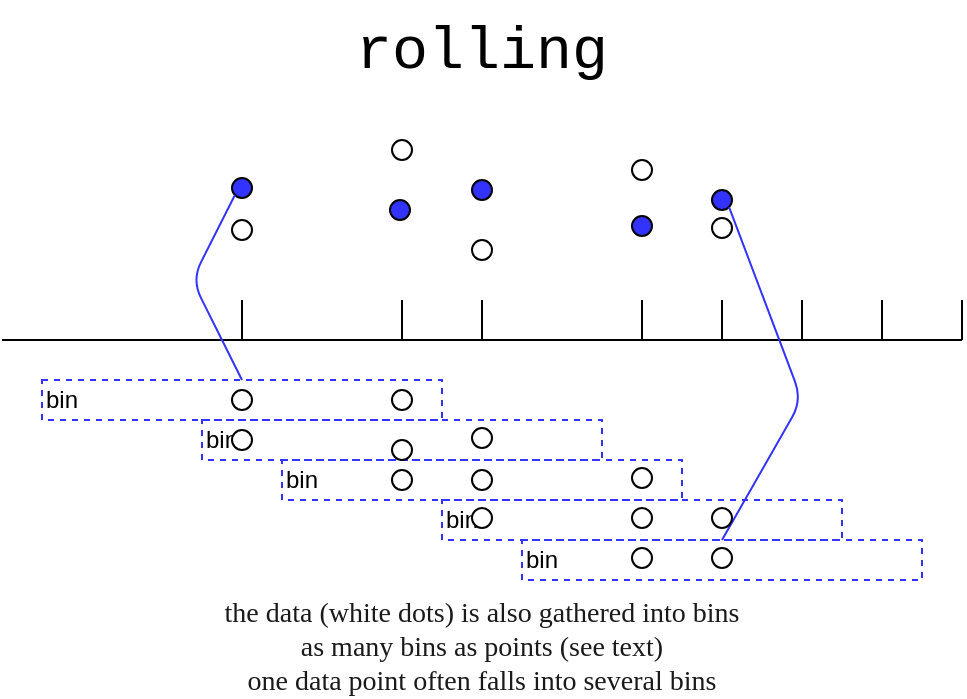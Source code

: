 <mxfile>
    <diagram id="GY3ORiCnf8cUA9PGGPgR" name="Page-1">
        <mxGraphModel dx="1193" dy="836" grid="1" gridSize="5" guides="1" tooltips="1" connect="1" arrows="1" fold="1" page="1" pageScale="1" pageWidth="827" pageHeight="1169" math="0" shadow="0">
            <root>
                <mxCell id="0"/>
                <mxCell id="1" parent="0"/>
                <mxCell id="2" value="" style="endArrow=none;html=1;" parent="1" edge="1">
                    <mxGeometry width="50" height="50" relative="1" as="geometry">
                        <mxPoint x="80" y="320" as="sourcePoint"/>
                        <mxPoint x="560" y="320" as="targetPoint"/>
                    </mxGeometry>
                </mxCell>
                <mxCell id="4" value="" style="ellipse;whiteSpace=wrap;html=1;" parent="1" vertex="1">
                    <mxGeometry x="395" y="230" width="10" height="10" as="geometry"/>
                </mxCell>
                <mxCell id="7" value="" style="endArrow=none;html=1;" parent="1" edge="1">
                    <mxGeometry width="50" height="50" relative="1" as="geometry">
                        <mxPoint x="280" y="320" as="sourcePoint"/>
                        <mxPoint x="280" y="300" as="targetPoint"/>
                    </mxGeometry>
                </mxCell>
                <mxCell id="8" value="" style="endArrow=none;html=1;" parent="1" edge="1">
                    <mxGeometry width="50" height="50" relative="1" as="geometry">
                        <mxPoint x="400" y="320" as="sourcePoint"/>
                        <mxPoint x="400" y="300" as="targetPoint"/>
                    </mxGeometry>
                </mxCell>
                <mxCell id="9" value="" style="endArrow=none;html=1;" parent="1" edge="1">
                    <mxGeometry width="50" height="50" relative="1" as="geometry">
                        <mxPoint x="480" y="320" as="sourcePoint"/>
                        <mxPoint x="480" y="300" as="targetPoint"/>
                    </mxGeometry>
                </mxCell>
                <mxCell id="14" value="" style="ellipse;whiteSpace=wrap;html=1;" parent="1" vertex="1">
                    <mxGeometry x="195" y="260" width="10" height="10" as="geometry"/>
                </mxCell>
                <mxCell id="19" value="" style="ellipse;whiteSpace=wrap;html=1;" parent="1" vertex="1">
                    <mxGeometry x="315" y="270" width="10" height="10" as="geometry"/>
                </mxCell>
                <mxCell id="43" value="bin" style="text;html=1;strokeColor=#3333FF;fillColor=none;align=left;verticalAlign=middle;whiteSpace=wrap;rounded=0;dashed=1;" parent="1" vertex="1">
                    <mxGeometry x="100" y="340" width="200" height="20" as="geometry"/>
                </mxCell>
                <mxCell id="49" value="&lt;font face=&quot;Courier New&quot; style=&quot;font-size: 30px&quot;&gt;rolling&lt;/font&gt;" style="text;html=1;strokeColor=none;fillColor=none;align=center;verticalAlign=middle;whiteSpace=wrap;rounded=0;dashed=1;" parent="1" vertex="1">
                    <mxGeometry x="240" y="150" width="160" height="50" as="geometry"/>
                </mxCell>
                <mxCell id="50" value="the data (white dots) is also gathered into bins&#10;as many bins as points (see text)&#10;one data point often falls into several bins" style="text;strokeColor=none;fillColor=none;align=center;verticalAlign=middle;whiteSpace=wrap;rounded=0;dashed=1;fontFamily=Comic Sans MS;fontSize=14;fontColor=#1A1A1A;" parent="1" vertex="1">
                    <mxGeometry x="115" y="450" width="410" height="47" as="geometry"/>
                </mxCell>
                <mxCell id="62" value="" style="endArrow=none;html=1;" edge="1" parent="1">
                    <mxGeometry width="50" height="50" relative="1" as="geometry">
                        <mxPoint x="200" y="320" as="sourcePoint"/>
                        <mxPoint x="200" y="300" as="targetPoint"/>
                    </mxGeometry>
                </mxCell>
                <mxCell id="64" value="" style="endArrow=none;html=1;" edge="1" parent="1">
                    <mxGeometry width="50" height="50" relative="1" as="geometry">
                        <mxPoint x="320" y="320" as="sourcePoint"/>
                        <mxPoint x="320" y="300" as="targetPoint"/>
                    </mxGeometry>
                </mxCell>
                <mxCell id="66" value="" style="endArrow=none;html=1;" edge="1" parent="1">
                    <mxGeometry width="50" height="50" relative="1" as="geometry">
                        <mxPoint x="440" y="320" as="sourcePoint"/>
                        <mxPoint x="440" y="300" as="targetPoint"/>
                    </mxGeometry>
                </mxCell>
                <mxCell id="67" value="" style="endArrow=none;html=1;" edge="1" parent="1">
                    <mxGeometry width="50" height="50" relative="1" as="geometry">
                        <mxPoint x="520" y="320" as="sourcePoint"/>
                        <mxPoint x="520" y="300" as="targetPoint"/>
                    </mxGeometry>
                </mxCell>
                <mxCell id="68" value="" style="endArrow=none;html=1;" edge="1" parent="1">
                    <mxGeometry width="50" height="50" relative="1" as="geometry">
                        <mxPoint x="560" y="320" as="sourcePoint"/>
                        <mxPoint x="560" y="300" as="targetPoint"/>
                    </mxGeometry>
                </mxCell>
                <mxCell id="69" value="" style="ellipse;whiteSpace=wrap;html=1;" vertex="1" parent="1">
                    <mxGeometry x="435" y="259" width="10" height="10" as="geometry"/>
                </mxCell>
                <mxCell id="70" value="" style="ellipse;whiteSpace=wrap;html=1;" vertex="1" parent="1">
                    <mxGeometry x="275" y="220" width="10" height="10" as="geometry"/>
                </mxCell>
                <mxCell id="72" value="" style="ellipse;whiteSpace=wrap;html=1;fillColor=#3333FF;" vertex="1" parent="1">
                    <mxGeometry x="395" y="258" width="10" height="10" as="geometry"/>
                </mxCell>
                <mxCell id="80" value="" style="ellipse;whiteSpace=wrap;html=1;fillColor=#3333FF;" vertex="1" parent="1">
                    <mxGeometry x="435" y="245" width="10" height="10" as="geometry"/>
                </mxCell>
                <mxCell id="81" value="" style="ellipse;whiteSpace=wrap;html=1;fillColor=#3333FF;" vertex="1" parent="1">
                    <mxGeometry x="195" y="239" width="10" height="10" as="geometry"/>
                </mxCell>
                <mxCell id="83" value="" style="ellipse;whiteSpace=wrap;html=1;fillColor=#3333FF;" vertex="1" parent="1">
                    <mxGeometry x="274" y="250" width="10" height="10" as="geometry"/>
                </mxCell>
                <mxCell id="84" value="" style="ellipse;whiteSpace=wrap;html=1;fillColor=#3333FF;" vertex="1" parent="1">
                    <mxGeometry x="315" y="240" width="10" height="10" as="geometry"/>
                </mxCell>
                <mxCell id="85" value="" style="endArrow=none;html=1;exitX=0;exitY=0;exitDx=0;exitDy=0;strokeColor=#3333FF;entryX=0;entryY=1;entryDx=0;entryDy=0;" edge="1" parent="1" target="81">
                    <mxGeometry width="50" height="50" relative="1" as="geometry">
                        <mxPoint x="200.0" y="340" as="sourcePoint"/>
                        <mxPoint x="196.464" y="248.536" as="targetPoint"/>
                        <Array as="points">
                            <mxPoint x="175" y="290"/>
                        </Array>
                    </mxGeometry>
                </mxCell>
                <mxCell id="87" value="" style="endArrow=none;html=1;exitX=0;exitY=0;exitDx=0;exitDy=0;strokeColor=#3333FF;entryX=1;entryY=1;entryDx=0;entryDy=0;" edge="1" parent="1" target="80">
                    <mxGeometry width="50" height="50" relative="1" as="geometry">
                        <mxPoint x="440.0" y="420" as="sourcePoint"/>
                        <mxPoint x="434.37" y="266.34" as="targetPoint"/>
                        <Array as="points">
                            <mxPoint x="480" y="350"/>
                        </Array>
                    </mxGeometry>
                </mxCell>
                <mxCell id="92" value="bin" style="text;html=1;strokeColor=#3333FF;fillColor=none;align=left;verticalAlign=middle;whiteSpace=wrap;rounded=0;dashed=1;" vertex="1" parent="1">
                    <mxGeometry x="180" y="360" width="200" height="20" as="geometry"/>
                </mxCell>
                <mxCell id="93" value="bin" style="text;html=1;strokeColor=#3333FF;fillColor=none;align=left;verticalAlign=middle;whiteSpace=wrap;rounded=0;dashed=1;" vertex="1" parent="1">
                    <mxGeometry x="220" y="380" width="200" height="20" as="geometry"/>
                </mxCell>
                <mxCell id="94" value="bin" style="text;html=1;strokeColor=#3333FF;fillColor=none;align=left;verticalAlign=middle;whiteSpace=wrap;rounded=0;dashed=1;" vertex="1" parent="1">
                    <mxGeometry x="300" y="400" width="200" height="20" as="geometry"/>
                </mxCell>
                <mxCell id="95" value="bin" style="text;html=1;strokeColor=#3333FF;fillColor=none;align=left;verticalAlign=middle;whiteSpace=wrap;rounded=0;dashed=1;" vertex="1" parent="1">
                    <mxGeometry x="340" y="420" width="200" height="20" as="geometry"/>
                </mxCell>
                <mxCell id="96" value="" style="ellipse;whiteSpace=wrap;html=1;" vertex="1" parent="1">
                    <mxGeometry x="195" y="345" width="10" height="10" as="geometry"/>
                </mxCell>
                <mxCell id="97" value="" style="ellipse;whiteSpace=wrap;html=1;" vertex="1" parent="1">
                    <mxGeometry x="275" y="345" width="10" height="10" as="geometry"/>
                </mxCell>
                <mxCell id="98" value="" style="ellipse;whiteSpace=wrap;html=1;" vertex="1" parent="1">
                    <mxGeometry x="195" y="365" width="10" height="10" as="geometry"/>
                </mxCell>
                <mxCell id="99" value="" style="ellipse;whiteSpace=wrap;html=1;" vertex="1" parent="1">
                    <mxGeometry x="275" y="370" width="10" height="10" as="geometry"/>
                </mxCell>
                <mxCell id="100" value="" style="ellipse;whiteSpace=wrap;html=1;" vertex="1" parent="1">
                    <mxGeometry x="275" y="385" width="10" height="10" as="geometry"/>
                </mxCell>
                <mxCell id="101" value="" style="ellipse;whiteSpace=wrap;html=1;" vertex="1" parent="1">
                    <mxGeometry x="315" y="385" width="10" height="10" as="geometry"/>
                </mxCell>
                <mxCell id="102" value="" style="ellipse;whiteSpace=wrap;html=1;" vertex="1" parent="1">
                    <mxGeometry x="315" y="364" width="10" height="10" as="geometry"/>
                </mxCell>
                <mxCell id="103" value="" style="ellipse;whiteSpace=wrap;html=1;" vertex="1" parent="1">
                    <mxGeometry x="315" y="404" width="10" height="10" as="geometry"/>
                </mxCell>
                <mxCell id="104" value="" style="ellipse;whiteSpace=wrap;html=1;" vertex="1" parent="1">
                    <mxGeometry x="395" y="404" width="10" height="10" as="geometry"/>
                </mxCell>
                <mxCell id="105" value="" style="ellipse;whiteSpace=wrap;html=1;" vertex="1" parent="1">
                    <mxGeometry x="395" y="384" width="10" height="10" as="geometry"/>
                </mxCell>
                <mxCell id="106" value="" style="ellipse;whiteSpace=wrap;html=1;" vertex="1" parent="1">
                    <mxGeometry x="395" y="424" width="10" height="10" as="geometry"/>
                </mxCell>
                <mxCell id="107" value="" style="ellipse;whiteSpace=wrap;html=1;" vertex="1" parent="1">
                    <mxGeometry x="435" y="424" width="10" height="10" as="geometry"/>
                </mxCell>
                <mxCell id="108" value="" style="ellipse;whiteSpace=wrap;html=1;" vertex="1" parent="1">
                    <mxGeometry x="435" y="404" width="10" height="10" as="geometry"/>
                </mxCell>
            </root>
        </mxGraphModel>
    </diagram>
</mxfile>